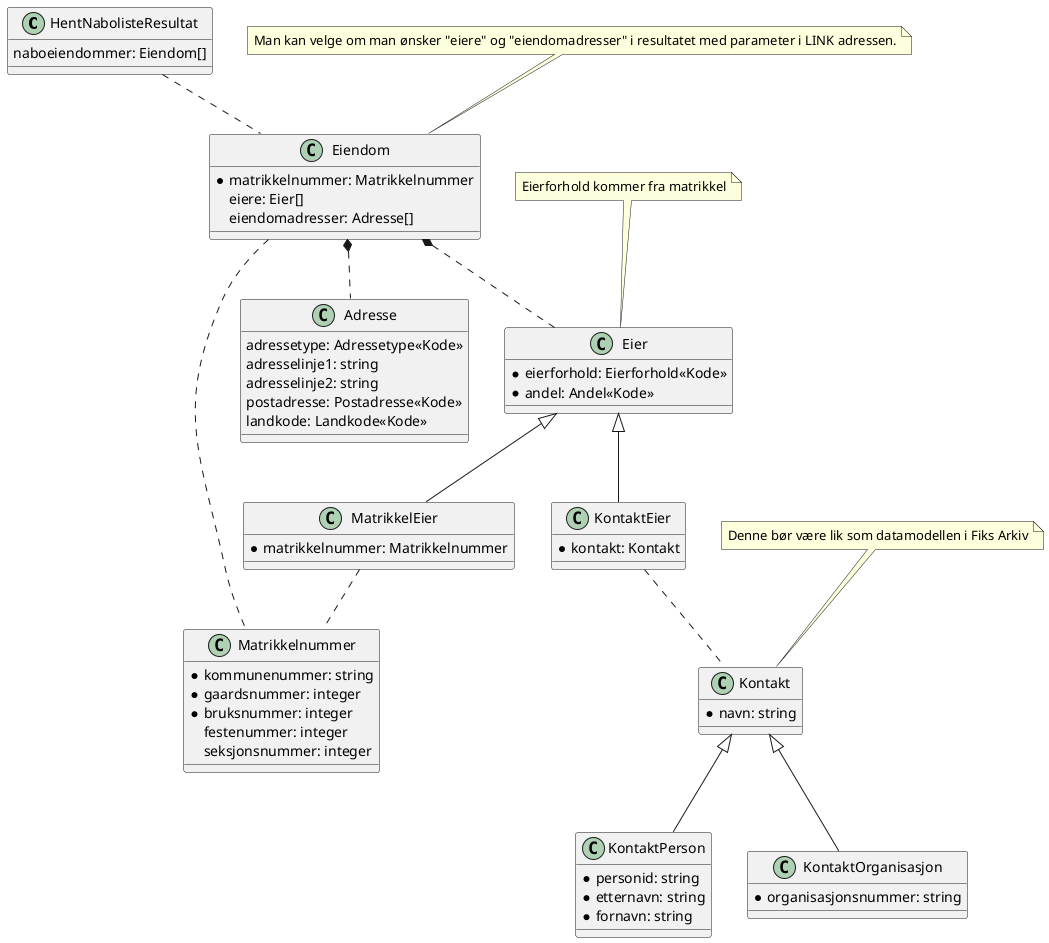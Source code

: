 @startuml
class HentNabolisteResultat {
    naboeiendommer: Eiendom[]
}

HentNabolisteResultat .. Eiendom

class Eiendom {
    * matrikkelnummer: Matrikkelnummer
    eiere: Eier[]
    eiendomadresser: Adresse[]
}

note top of Eiendom : Man kan velge om man ønsker "eiere" og "eiendomadresser" i resultatet med parameter i LINK adressen.


Eiendom .. Matrikkelnummer

class Matrikkelnummer {
    *kommunenummer: string
    *gaardsnummer: integer
    *bruksnummer: integer
    festenummer: integer
    seksjonsnummer: integer
}


Eiendom *.. Adresse
Eiendom *.. Eier

class Adresse {
    adressetype: Adressetype<<Kode>>
    adresselinje1: string
    adresselinje2: string
    postadresse: Postadresse<<Kode>>
    landkode: Landkode<<Kode>>
}

class Eier {
    *eierforhold: Eierforhold<<Kode>>
    *andel: Andel<<Kode>>
}

note top of Eier : Eierforhold kommer fra matrikkel

class KontaktEier extends Eier
class MatrikkelEier extends Eier

class KontaktEier {
    *kontakt: Kontakt
}

KontaktEier .. Kontakt

class MatrikkelEier {
    *matrikkelnummer: Matrikkelnummer
}

MatrikkelEier .. Matrikkelnummer

class Kontakt {
    *navn: string
}

note top of Kontakt : Denne bør være lik som datamodellen i Fiks Arkiv

class KontaktPerson {
    *personid: string
    *etternavn: string
    *fornavn: string
}


class KontaktOrganisasjon {
    *organisasjonsnummer: string
}

class KontaktPerson extends Kontakt
class KontaktOrganisasjon extends Kontakt

@enduml